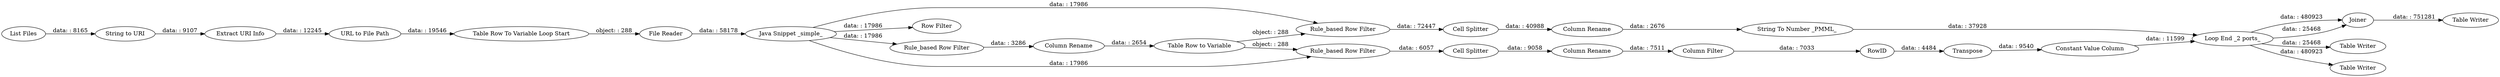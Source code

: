 digraph {
	"5041112986692894970_21" [label="Rule_based Row Filter"]
	"5041112986692894970_3" [label="Table Row To Variable Loop Start"]
	"5041112986692894970_28" [label="Cell Splitter"]
	"5041112986692894970_1" [label="List Files"]
	"5041112986692894970_32" [label="Loop End _2 ports_"]
	"5041112986692894970_20" [label="Row Filter"]
	"5041112986692894970_37" [label=Joiner]
	"5041112986692894970_31" [label="Column Rename"]
	"5041112986692894970_16" [label="URL to File Path"]
	"5041112986692894970_26" [label="Cell Splitter"]
	"5041112986692894970_38" [label="Table Writer"]
	"5041112986692894970_22" [label="Rule_based Row Filter"]
	"5041112986692894970_2" [label="File Reader"]
	"5041112986692894970_17" [label="String to URI"]
	"5041112986692894970_23" [label="Table Row to Variable"]
	"5041112986692894970_40" [label="Table Writer"]
	"5041112986692894970_19" [label="Java Snippet _simple_"]
	"5041112986692894970_39" [label="Table Writer"]
	"5041112986692894970_24" [label="Column Rename"]
	"5041112986692894970_18" [label="Extract URI Info"]
	"5041112986692894970_29" [label="Column Rename"]
	"5041112986692894970_35" [label=RowID]
	"5041112986692894970_34" [label="Column Filter"]
	"5041112986692894970_30" [label="String To Number _PMML_"]
	"5041112986692894970_33" [label=Transpose]
	"5041112986692894970_25" [label="Rule_based Row Filter"]
	"5041112986692894970_27" [label="Constant Value Column"]
	"5041112986692894970_24" -> "5041112986692894970_23" [label="data: : 2654"]
	"5041112986692894970_37" -> "5041112986692894970_38" [label="data: : 751281"]
	"5041112986692894970_32" -> "5041112986692894970_37" [label="data: : 480923"]
	"5041112986692894970_29" -> "5041112986692894970_30" [label="data: : 2676"]
	"5041112986692894970_16" -> "5041112986692894970_3" [label="data: : 19546"]
	"5041112986692894970_26" -> "5041112986692894970_31" [label="data: : 9058"]
	"5041112986692894970_1" -> "5041112986692894970_17" [label="data: : 8165"]
	"5041112986692894970_21" -> "5041112986692894970_24" [label="data: : 3286"]
	"5041112986692894970_19" -> "5041112986692894970_22" [label="data: : 17986"]
	"5041112986692894970_23" -> "5041112986692894970_25" [label="object: : 288"]
	"5041112986692894970_3" -> "5041112986692894970_2" [label="object: : 288"]
	"5041112986692894970_34" -> "5041112986692894970_35" [label="data: : 7033"]
	"5041112986692894970_33" -> "5041112986692894970_27" [label="data: : 9540"]
	"5041112986692894970_17" -> "5041112986692894970_18" [label="data: : 9107"]
	"5041112986692894970_27" -> "5041112986692894970_32" [label="data: : 11599"]
	"5041112986692894970_18" -> "5041112986692894970_16" [label="data: : 12245"]
	"5041112986692894970_19" -> "5041112986692894970_21" [label="data: : 17986"]
	"5041112986692894970_22" -> "5041112986692894970_28" [label="data: : 72447"]
	"5041112986692894970_32" -> "5041112986692894970_37" [label="data: : 25468"]
	"5041112986692894970_31" -> "5041112986692894970_34" [label="data: : 7511"]
	"5041112986692894970_2" -> "5041112986692894970_19" [label="data: : 58178"]
	"5041112986692894970_32" -> "5041112986692894970_40" [label="data: : 25468"]
	"5041112986692894970_32" -> "5041112986692894970_39" [label="data: : 480923"]
	"5041112986692894970_28" -> "5041112986692894970_29" [label="data: : 40988"]
	"5041112986692894970_23" -> "5041112986692894970_22" [label="object: : 288"]
	"5041112986692894970_25" -> "5041112986692894970_26" [label="data: : 6057"]
	"5041112986692894970_30" -> "5041112986692894970_32" [label="data: : 37928"]
	"5041112986692894970_35" -> "5041112986692894970_33" [label="data: : 4484"]
	"5041112986692894970_19" -> "5041112986692894970_20" [label="data: : 17986"]
	"5041112986692894970_19" -> "5041112986692894970_25" [label="data: : 17986"]
	rankdir=LR
}
